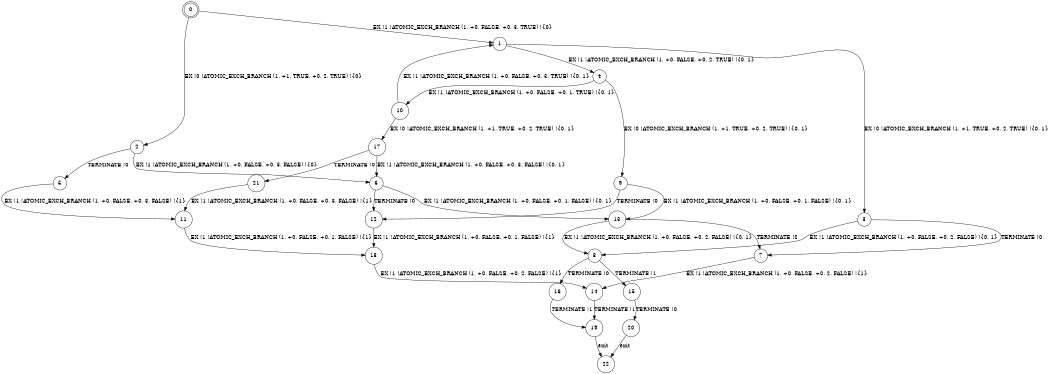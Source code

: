 digraph BCG {
size = "7, 10.5";
center = TRUE;
node [shape = circle];
0 [peripheries = 2];
0 -> 1 [label = "EX !1 !ATOMIC_EXCH_BRANCH (1, +0, FALSE, +0, 3, TRUE) !{0}"];
0 -> 2 [label = "EX !0 !ATOMIC_EXCH_BRANCH (1, +1, TRUE, +0, 2, TRUE) !{0}"];
1 -> 3 [label = "EX !0 !ATOMIC_EXCH_BRANCH (1, +1, TRUE, +0, 2, TRUE) !{0, 1}"];
1 -> 4 [label = "EX !1 !ATOMIC_EXCH_BRANCH (1, +0, FALSE, +0, 2, TRUE) !{0, 1}"];
2 -> 5 [label = "TERMINATE !0"];
2 -> 6 [label = "EX !1 !ATOMIC_EXCH_BRANCH (1, +0, FALSE, +0, 3, FALSE) !{0}"];
3 -> 7 [label = "TERMINATE !0"];
3 -> 8 [label = "EX !1 !ATOMIC_EXCH_BRANCH (1, +0, FALSE, +0, 2, FALSE) !{0, 1}"];
4 -> 9 [label = "EX !0 !ATOMIC_EXCH_BRANCH (1, +1, TRUE, +0, 2, TRUE) !{0, 1}"];
4 -> 10 [label = "EX !1 !ATOMIC_EXCH_BRANCH (1, +0, FALSE, +0, 1, TRUE) !{0, 1}"];
5 -> 11 [label = "EX !1 !ATOMIC_EXCH_BRANCH (1, +0, FALSE, +0, 3, FALSE) !{1}"];
6 -> 12 [label = "TERMINATE !0"];
6 -> 13 [label = "EX !1 !ATOMIC_EXCH_BRANCH (1, +0, FALSE, +0, 1, FALSE) !{0, 1}"];
7 -> 14 [label = "EX !1 !ATOMIC_EXCH_BRANCH (1, +0, FALSE, +0, 2, FALSE) !{1}"];
8 -> 15 [label = "TERMINATE !1"];
8 -> 16 [label = "TERMINATE !0"];
9 -> 12 [label = "TERMINATE !0"];
9 -> 13 [label = "EX !1 !ATOMIC_EXCH_BRANCH (1, +0, FALSE, +0, 1, FALSE) !{0, 1}"];
10 -> 17 [label = "EX !0 !ATOMIC_EXCH_BRANCH (1, +1, TRUE, +0, 2, TRUE) !{0, 1}"];
10 -> 1 [label = "EX !1 !ATOMIC_EXCH_BRANCH (1, +0, FALSE, +0, 3, TRUE) !{0, 1}"];
11 -> 18 [label = "EX !1 !ATOMIC_EXCH_BRANCH (1, +0, FALSE, +0, 1, FALSE) !{1}"];
12 -> 18 [label = "EX !1 !ATOMIC_EXCH_BRANCH (1, +0, FALSE, +0, 1, FALSE) !{1}"];
13 -> 7 [label = "TERMINATE !0"];
13 -> 8 [label = "EX !1 !ATOMIC_EXCH_BRANCH (1, +0, FALSE, +0, 2, FALSE) !{0, 1}"];
14 -> 19 [label = "TERMINATE !1"];
15 -> 20 [label = "TERMINATE !0"];
16 -> 19 [label = "TERMINATE !1"];
17 -> 21 [label = "TERMINATE !0"];
17 -> 6 [label = "EX !1 !ATOMIC_EXCH_BRANCH (1, +0, FALSE, +0, 3, FALSE) !{0, 1}"];
18 -> 14 [label = "EX !1 !ATOMIC_EXCH_BRANCH (1, +0, FALSE, +0, 2, FALSE) !{1}"];
19 -> 22 [label = "exit"];
20 -> 22 [label = "exit"];
21 -> 11 [label = "EX !1 !ATOMIC_EXCH_BRANCH (1, +0, FALSE, +0, 3, FALSE) !{1}"];
}
